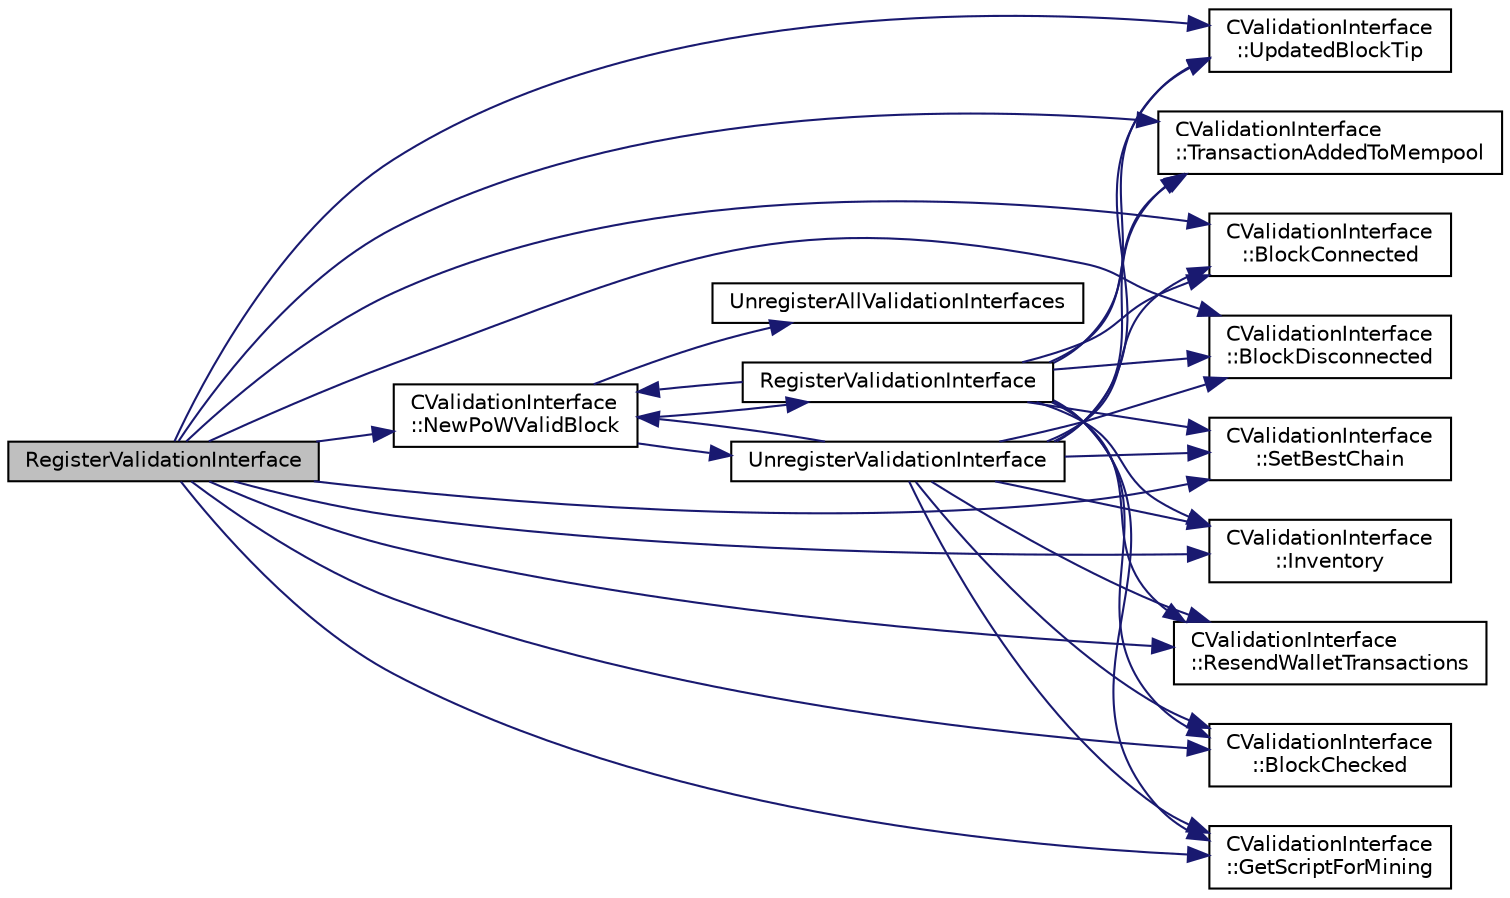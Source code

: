 digraph "RegisterValidationInterface"
{
  edge [fontname="Helvetica",fontsize="10",labelfontname="Helvetica",labelfontsize="10"];
  node [fontname="Helvetica",fontsize="10",shape=record];
  rankdir="LR";
  Node42 [label="RegisterValidationInterface",height=0.2,width=0.4,color="black", fillcolor="grey75", style="filled", fontcolor="black"];
  Node42 -> Node43 [color="midnightblue",fontsize="10",style="solid",fontname="Helvetica"];
  Node43 [label="CValidationInterface\l::UpdatedBlockTip",height=0.2,width=0.4,color="black", fillcolor="white", style="filled",URL="$d6/dbb/class_c_validation_interface.html#a794911828f9350d82bc1941ba82e7463"];
  Node42 -> Node44 [color="midnightblue",fontsize="10",style="solid",fontname="Helvetica"];
  Node44 [label="CValidationInterface\l::TransactionAddedToMempool",height=0.2,width=0.4,color="black", fillcolor="white", style="filled",URL="$d6/dbb/class_c_validation_interface.html#a686fb053045c28ffe2d69a2ee85eea29"];
  Node42 -> Node45 [color="midnightblue",fontsize="10",style="solid",fontname="Helvetica"];
  Node45 [label="CValidationInterface\l::BlockConnected",height=0.2,width=0.4,color="black", fillcolor="white", style="filled",URL="$d6/dbb/class_c_validation_interface.html#a5c8ac00b2b08a57c28e8bbc991f34ed4"];
  Node42 -> Node46 [color="midnightblue",fontsize="10",style="solid",fontname="Helvetica"];
  Node46 [label="CValidationInterface\l::BlockDisconnected",height=0.2,width=0.4,color="black", fillcolor="white", style="filled",URL="$d6/dbb/class_c_validation_interface.html#a914de3420613e1a2281180f856dca88e"];
  Node42 -> Node47 [color="midnightblue",fontsize="10",style="solid",fontname="Helvetica"];
  Node47 [label="CValidationInterface\l::SetBestChain",height=0.2,width=0.4,color="black", fillcolor="white", style="filled",URL="$d6/dbb/class_c_validation_interface.html#a8684492d9878120ce8c6c760a790f9ea"];
  Node42 -> Node48 [color="midnightblue",fontsize="10",style="solid",fontname="Helvetica"];
  Node48 [label="CValidationInterface\l::Inventory",height=0.2,width=0.4,color="black", fillcolor="white", style="filled",URL="$d6/dbb/class_c_validation_interface.html#a981f5160a2370db0cd616c00d8bd5270"];
  Node42 -> Node49 [color="midnightblue",fontsize="10",style="solid",fontname="Helvetica"];
  Node49 [label="CValidationInterface\l::ResendWalletTransactions",height=0.2,width=0.4,color="black", fillcolor="white", style="filled",URL="$d6/dbb/class_c_validation_interface.html#a3473492a52200fb5678c0db596a5093a"];
  Node42 -> Node50 [color="midnightblue",fontsize="10",style="solid",fontname="Helvetica"];
  Node50 [label="CValidationInterface\l::BlockChecked",height=0.2,width=0.4,color="black", fillcolor="white", style="filled",URL="$d6/dbb/class_c_validation_interface.html#aeb34ef6814685cabc29062ed7be25441"];
  Node42 -> Node51 [color="midnightblue",fontsize="10",style="solid",fontname="Helvetica"];
  Node51 [label="CValidationInterface\l::GetScriptForMining",height=0.2,width=0.4,color="black", fillcolor="white", style="filled",URL="$d6/dbb/class_c_validation_interface.html#afda9f9ea984b0b818a1f9485947bc2f3"];
  Node42 -> Node52 [color="midnightblue",fontsize="10",style="solid",fontname="Helvetica"];
  Node52 [label="CValidationInterface\l::NewPoWValidBlock",height=0.2,width=0.4,color="black", fillcolor="white", style="filled",URL="$d6/dbb/class_c_validation_interface.html#a07bcbde7de90f5cfbc76f185465d4281"];
  Node52 -> Node53 [color="midnightblue",fontsize="10",style="solid",fontname="Helvetica"];
  Node53 [label="RegisterValidationInterface",height=0.2,width=0.4,color="black", fillcolor="white", style="filled",URL="$de/d35/validationinterface_8h.html#ade8ef59282b5f7521ecfd870a8e3b137",tooltip="Register a wallet to receive updates from core. "];
  Node53 -> Node43 [color="midnightblue",fontsize="10",style="solid",fontname="Helvetica"];
  Node53 -> Node44 [color="midnightblue",fontsize="10",style="solid",fontname="Helvetica"];
  Node53 -> Node45 [color="midnightblue",fontsize="10",style="solid",fontname="Helvetica"];
  Node53 -> Node46 [color="midnightblue",fontsize="10",style="solid",fontname="Helvetica"];
  Node53 -> Node47 [color="midnightblue",fontsize="10",style="solid",fontname="Helvetica"];
  Node53 -> Node48 [color="midnightblue",fontsize="10",style="solid",fontname="Helvetica"];
  Node53 -> Node49 [color="midnightblue",fontsize="10",style="solid",fontname="Helvetica"];
  Node53 -> Node50 [color="midnightblue",fontsize="10",style="solid",fontname="Helvetica"];
  Node53 -> Node51 [color="midnightblue",fontsize="10",style="solid",fontname="Helvetica"];
  Node53 -> Node52 [color="midnightblue",fontsize="10",style="solid",fontname="Helvetica"];
  Node52 -> Node54 [color="midnightblue",fontsize="10",style="solid",fontname="Helvetica"];
  Node54 [label="UnregisterValidationInterface",height=0.2,width=0.4,color="black", fillcolor="white", style="filled",URL="$de/d35/validationinterface_8h.html#a5e1776de1f87b4d045e9e2a198236b63",tooltip="Unregister a wallet from core. "];
  Node54 -> Node51 [color="midnightblue",fontsize="10",style="solid",fontname="Helvetica"];
  Node54 -> Node50 [color="midnightblue",fontsize="10",style="solid",fontname="Helvetica"];
  Node54 -> Node49 [color="midnightblue",fontsize="10",style="solid",fontname="Helvetica"];
  Node54 -> Node48 [color="midnightblue",fontsize="10",style="solid",fontname="Helvetica"];
  Node54 -> Node47 [color="midnightblue",fontsize="10",style="solid",fontname="Helvetica"];
  Node54 -> Node44 [color="midnightblue",fontsize="10",style="solid",fontname="Helvetica"];
  Node54 -> Node45 [color="midnightblue",fontsize="10",style="solid",fontname="Helvetica"];
  Node54 -> Node46 [color="midnightblue",fontsize="10",style="solid",fontname="Helvetica"];
  Node54 -> Node43 [color="midnightblue",fontsize="10",style="solid",fontname="Helvetica"];
  Node54 -> Node52 [color="midnightblue",fontsize="10",style="solid",fontname="Helvetica"];
  Node52 -> Node55 [color="midnightblue",fontsize="10",style="solid",fontname="Helvetica"];
  Node55 [label="UnregisterAllValidationInterfaces",height=0.2,width=0.4,color="black", fillcolor="white", style="filled",URL="$de/d35/validationinterface_8h.html#a8fe3fbf8c47cc0419fd7b9a14e8b140d",tooltip="Unregister all wallets from core. "];
}
